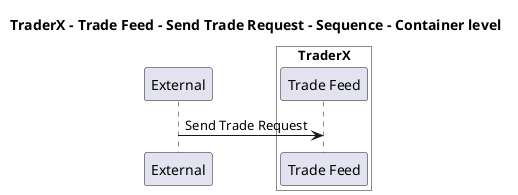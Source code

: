 @startuml

title TraderX - Trade Feed - Send Trade Request - Sequence - Container level

participant "External" as C4InterFlow.SoftwareSystems.ExternalSystem

box "TraderX" #White
    participant "Trade Feed" as TraderX.SoftwareSystems.TraderX.Containers.TradeFeed
end box


C4InterFlow.SoftwareSystems.ExternalSystem -> TraderX.SoftwareSystems.TraderX.Containers.TradeFeed : Send Trade Request


@enduml

